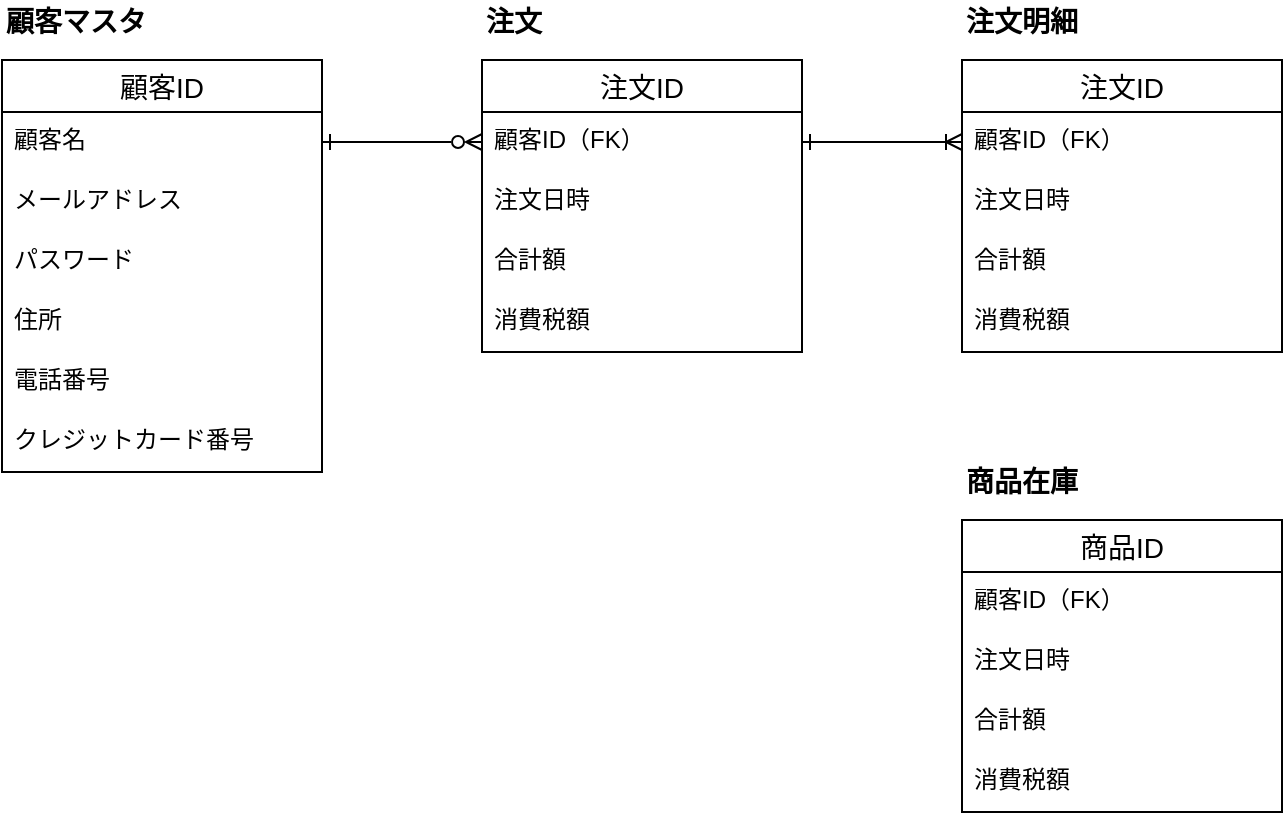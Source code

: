<mxfile version="16.2.4" type="device"><diagram id="R2lEEEUBdFMjLlhIrx00" name="Page-1"><mxGraphModel dx="715" dy="589" grid="1" gridSize="10" guides="1" tooltips="1" connect="1" arrows="1" fold="1" page="1" pageScale="1" pageWidth="850" pageHeight="1100" math="0" shadow="0" extFonts="Permanent Marker^https://fonts.googleapis.com/css?family=Permanent+Marker"><root><mxCell id="0"/><mxCell id="1" parent="0"/><mxCell id="ANB5_Ugk9q3fBN-Hi8Lw-17" value="顧客ID" style="swimlane;fontStyle=0;childLayout=stackLayout;horizontal=1;startSize=26;horizontalStack=0;resizeParent=1;resizeParentMax=0;resizeLast=0;collapsible=1;marginBottom=0;align=center;fontSize=14;" vertex="1" parent="1"><mxGeometry x="120" y="120" width="160" height="206" as="geometry"/></mxCell><mxCell id="ANB5_Ugk9q3fBN-Hi8Lw-18" value="顧客名" style="text;strokeColor=none;fillColor=none;spacingLeft=4;spacingRight=4;overflow=hidden;rotatable=0;points=[[0,0.5],[1,0.5]];portConstraint=eastwest;fontSize=12;" vertex="1" parent="ANB5_Ugk9q3fBN-Hi8Lw-17"><mxGeometry y="26" width="160" height="30" as="geometry"/></mxCell><mxCell id="ANB5_Ugk9q3fBN-Hi8Lw-19" value="メールアドレス" style="text;strokeColor=none;fillColor=none;spacingLeft=4;spacingRight=4;overflow=hidden;rotatable=0;points=[[0,0.5],[1,0.5]];portConstraint=eastwest;fontSize=12;" vertex="1" parent="ANB5_Ugk9q3fBN-Hi8Lw-17"><mxGeometry y="56" width="160" height="30" as="geometry"/></mxCell><mxCell id="ANB5_Ugk9q3fBN-Hi8Lw-20" value="パスワード" style="text;strokeColor=none;fillColor=none;spacingLeft=4;spacingRight=4;overflow=hidden;rotatable=0;points=[[0,0.5],[1,0.5]];portConstraint=eastwest;fontSize=12;" vertex="1" parent="ANB5_Ugk9q3fBN-Hi8Lw-17"><mxGeometry y="86" width="160" height="30" as="geometry"/></mxCell><mxCell id="ANB5_Ugk9q3fBN-Hi8Lw-22" value="住所" style="text;strokeColor=none;fillColor=none;spacingLeft=4;spacingRight=4;overflow=hidden;rotatable=0;points=[[0,0.5],[1,0.5]];portConstraint=eastwest;fontSize=12;" vertex="1" parent="ANB5_Ugk9q3fBN-Hi8Lw-17"><mxGeometry y="116" width="160" height="30" as="geometry"/></mxCell><mxCell id="ANB5_Ugk9q3fBN-Hi8Lw-23" value="電話番号" style="text;strokeColor=none;fillColor=none;spacingLeft=4;spacingRight=4;overflow=hidden;rotatable=0;points=[[0,0.5],[1,0.5]];portConstraint=eastwest;fontSize=12;" vertex="1" parent="ANB5_Ugk9q3fBN-Hi8Lw-17"><mxGeometry y="146" width="160" height="30" as="geometry"/></mxCell><mxCell id="ANB5_Ugk9q3fBN-Hi8Lw-24" value="クレジットカード番号" style="text;strokeColor=none;fillColor=none;spacingLeft=4;spacingRight=4;overflow=hidden;rotatable=0;points=[[0,0.5],[1,0.5]];portConstraint=eastwest;fontSize=12;" vertex="1" parent="ANB5_Ugk9q3fBN-Hi8Lw-17"><mxGeometry y="176" width="160" height="30" as="geometry"/></mxCell><mxCell id="ANB5_Ugk9q3fBN-Hi8Lw-21" value="&lt;font style=&quot;font-size: 14px&quot;&gt;&lt;b&gt;顧客マスタ&lt;/b&gt;&lt;/font&gt;" style="text;html=1;resizable=0;autosize=1;align=left;verticalAlign=middle;points=[];fillColor=none;strokeColor=none;rounded=0;fontSize=15;" vertex="1" parent="1"><mxGeometry x="120" y="90" width="90" height="20" as="geometry"/></mxCell><mxCell id="ANB5_Ugk9q3fBN-Hi8Lw-25" value="注文ID" style="swimlane;fontStyle=0;childLayout=stackLayout;horizontal=1;startSize=26;horizontalStack=0;resizeParent=1;resizeParentMax=0;resizeLast=0;collapsible=1;marginBottom=0;align=center;fontSize=14;" vertex="1" parent="1"><mxGeometry x="360" y="120" width="160" height="146" as="geometry"/></mxCell><mxCell id="ANB5_Ugk9q3fBN-Hi8Lw-26" value="顧客ID（FK）" style="text;strokeColor=none;fillColor=none;spacingLeft=4;spacingRight=4;overflow=hidden;rotatable=0;points=[[0,0.5],[1,0.5]];portConstraint=eastwest;fontSize=12;" vertex="1" parent="ANB5_Ugk9q3fBN-Hi8Lw-25"><mxGeometry y="26" width="160" height="30" as="geometry"/></mxCell><mxCell id="ANB5_Ugk9q3fBN-Hi8Lw-27" value="注文日時" style="text;strokeColor=none;fillColor=none;spacingLeft=4;spacingRight=4;overflow=hidden;rotatable=0;points=[[0,0.5],[1,0.5]];portConstraint=eastwest;fontSize=12;" vertex="1" parent="ANB5_Ugk9q3fBN-Hi8Lw-25"><mxGeometry y="56" width="160" height="30" as="geometry"/></mxCell><mxCell id="ANB5_Ugk9q3fBN-Hi8Lw-28" value="合計額" style="text;strokeColor=none;fillColor=none;spacingLeft=4;spacingRight=4;overflow=hidden;rotatable=0;points=[[0,0.5],[1,0.5]];portConstraint=eastwest;fontSize=12;" vertex="1" parent="ANB5_Ugk9q3fBN-Hi8Lw-25"><mxGeometry y="86" width="160" height="30" as="geometry"/></mxCell><mxCell id="ANB5_Ugk9q3fBN-Hi8Lw-29" value="消費税額" style="text;strokeColor=none;fillColor=none;spacingLeft=4;spacingRight=4;overflow=hidden;rotatable=0;points=[[0,0.5],[1,0.5]];portConstraint=eastwest;fontSize=12;" vertex="1" parent="ANB5_Ugk9q3fBN-Hi8Lw-25"><mxGeometry y="116" width="160" height="30" as="geometry"/></mxCell><mxCell id="ANB5_Ugk9q3fBN-Hi8Lw-32" value="&lt;font style=&quot;font-size: 14px&quot;&gt;&lt;b&gt;注文&lt;/b&gt;&lt;/font&gt;" style="text;html=1;resizable=0;autosize=1;align=left;verticalAlign=middle;points=[];fillColor=none;strokeColor=none;rounded=0;fontSize=15;" vertex="1" parent="1"><mxGeometry x="360" y="90" width="40" height="20" as="geometry"/></mxCell><mxCell id="ANB5_Ugk9q3fBN-Hi8Lw-34" value="注文ID" style="swimlane;fontStyle=0;childLayout=stackLayout;horizontal=1;startSize=26;horizontalStack=0;resizeParent=1;resizeParentMax=0;resizeLast=0;collapsible=1;marginBottom=0;align=center;fontSize=14;" vertex="1" parent="1"><mxGeometry x="600" y="120" width="160" height="146" as="geometry"/></mxCell><mxCell id="ANB5_Ugk9q3fBN-Hi8Lw-35" value="顧客ID（FK）" style="text;strokeColor=none;fillColor=none;spacingLeft=4;spacingRight=4;overflow=hidden;rotatable=0;points=[[0,0.5],[1,0.5]];portConstraint=eastwest;fontSize=12;" vertex="1" parent="ANB5_Ugk9q3fBN-Hi8Lw-34"><mxGeometry y="26" width="160" height="30" as="geometry"/></mxCell><mxCell id="ANB5_Ugk9q3fBN-Hi8Lw-36" value="注文日時" style="text;strokeColor=none;fillColor=none;spacingLeft=4;spacingRight=4;overflow=hidden;rotatable=0;points=[[0,0.5],[1,0.5]];portConstraint=eastwest;fontSize=12;" vertex="1" parent="ANB5_Ugk9q3fBN-Hi8Lw-34"><mxGeometry y="56" width="160" height="30" as="geometry"/></mxCell><mxCell id="ANB5_Ugk9q3fBN-Hi8Lw-37" value="合計額" style="text;strokeColor=none;fillColor=none;spacingLeft=4;spacingRight=4;overflow=hidden;rotatable=0;points=[[0,0.5],[1,0.5]];portConstraint=eastwest;fontSize=12;" vertex="1" parent="ANB5_Ugk9q3fBN-Hi8Lw-34"><mxGeometry y="86" width="160" height="30" as="geometry"/></mxCell><mxCell id="ANB5_Ugk9q3fBN-Hi8Lw-38" value="消費税額" style="text;strokeColor=none;fillColor=none;spacingLeft=4;spacingRight=4;overflow=hidden;rotatable=0;points=[[0,0.5],[1,0.5]];portConstraint=eastwest;fontSize=12;" vertex="1" parent="ANB5_Ugk9q3fBN-Hi8Lw-34"><mxGeometry y="116" width="160" height="30" as="geometry"/></mxCell><mxCell id="ANB5_Ugk9q3fBN-Hi8Lw-39" value="&lt;font style=&quot;font-size: 14px&quot;&gt;&lt;b&gt;注文明細&lt;/b&gt;&lt;/font&gt;" style="text;html=1;resizable=0;autosize=1;align=left;verticalAlign=middle;points=[];fillColor=none;strokeColor=none;rounded=0;fontSize=15;" vertex="1" parent="1"><mxGeometry x="600" y="90" width="70" height="20" as="geometry"/></mxCell><mxCell id="ANB5_Ugk9q3fBN-Hi8Lw-41" style="edgeStyle=orthogonalEdgeStyle;rounded=0;orthogonalLoop=1;jettySize=auto;html=1;exitX=1;exitY=0.5;exitDx=0;exitDy=0;entryX=0;entryY=0.5;entryDx=0;entryDy=0;fontSize=14;startArrow=ERone;startFill=0;endArrow=ERzeroToMany;endFill=0;strokeColor=default;" edge="1" parent="1" source="ANB5_Ugk9q3fBN-Hi8Lw-18" target="ANB5_Ugk9q3fBN-Hi8Lw-26"><mxGeometry relative="1" as="geometry"/></mxCell><mxCell id="ANB5_Ugk9q3fBN-Hi8Lw-42" style="edgeStyle=orthogonalEdgeStyle;rounded=0;orthogonalLoop=1;jettySize=auto;html=1;exitX=1;exitY=0.5;exitDx=0;exitDy=0;entryX=0;entryY=0.5;entryDx=0;entryDy=0;fontSize=14;startArrow=ERone;startFill=0;endArrow=ERoneToMany;endFill=0;strokeColor=default;" edge="1" parent="1" source="ANB5_Ugk9q3fBN-Hi8Lw-26" target="ANB5_Ugk9q3fBN-Hi8Lw-35"><mxGeometry relative="1" as="geometry"/></mxCell><mxCell id="ANB5_Ugk9q3fBN-Hi8Lw-43" value="商品ID" style="swimlane;fontStyle=0;childLayout=stackLayout;horizontal=1;startSize=26;horizontalStack=0;resizeParent=1;resizeParentMax=0;resizeLast=0;collapsible=1;marginBottom=0;align=center;fontSize=14;" vertex="1" parent="1"><mxGeometry x="600" y="350" width="160" height="146" as="geometry"/></mxCell><mxCell id="ANB5_Ugk9q3fBN-Hi8Lw-44" value="顧客ID（FK）" style="text;strokeColor=none;fillColor=none;spacingLeft=4;spacingRight=4;overflow=hidden;rotatable=0;points=[[0,0.5],[1,0.5]];portConstraint=eastwest;fontSize=12;" vertex="1" parent="ANB5_Ugk9q3fBN-Hi8Lw-43"><mxGeometry y="26" width="160" height="30" as="geometry"/></mxCell><mxCell id="ANB5_Ugk9q3fBN-Hi8Lw-45" value="注文日時" style="text;strokeColor=none;fillColor=none;spacingLeft=4;spacingRight=4;overflow=hidden;rotatable=0;points=[[0,0.5],[1,0.5]];portConstraint=eastwest;fontSize=12;" vertex="1" parent="ANB5_Ugk9q3fBN-Hi8Lw-43"><mxGeometry y="56" width="160" height="30" as="geometry"/></mxCell><mxCell id="ANB5_Ugk9q3fBN-Hi8Lw-46" value="合計額" style="text;strokeColor=none;fillColor=none;spacingLeft=4;spacingRight=4;overflow=hidden;rotatable=0;points=[[0,0.5],[1,0.5]];portConstraint=eastwest;fontSize=12;" vertex="1" parent="ANB5_Ugk9q3fBN-Hi8Lw-43"><mxGeometry y="86" width="160" height="30" as="geometry"/></mxCell><mxCell id="ANB5_Ugk9q3fBN-Hi8Lw-47" value="消費税額" style="text;strokeColor=none;fillColor=none;spacingLeft=4;spacingRight=4;overflow=hidden;rotatable=0;points=[[0,0.5],[1,0.5]];portConstraint=eastwest;fontSize=12;" vertex="1" parent="ANB5_Ugk9q3fBN-Hi8Lw-43"><mxGeometry y="116" width="160" height="30" as="geometry"/></mxCell><mxCell id="ANB5_Ugk9q3fBN-Hi8Lw-48" value="&lt;span style=&quot;font-size: 14px&quot;&gt;&lt;b&gt;商品在庫&lt;/b&gt;&lt;/span&gt;" style="text;html=1;resizable=0;autosize=1;align=left;verticalAlign=middle;points=[];fillColor=none;strokeColor=none;rounded=0;fontSize=15;" vertex="1" parent="1"><mxGeometry x="600" y="320" width="70" height="20" as="geometry"/></mxCell></root></mxGraphModel></diagram></mxfile>